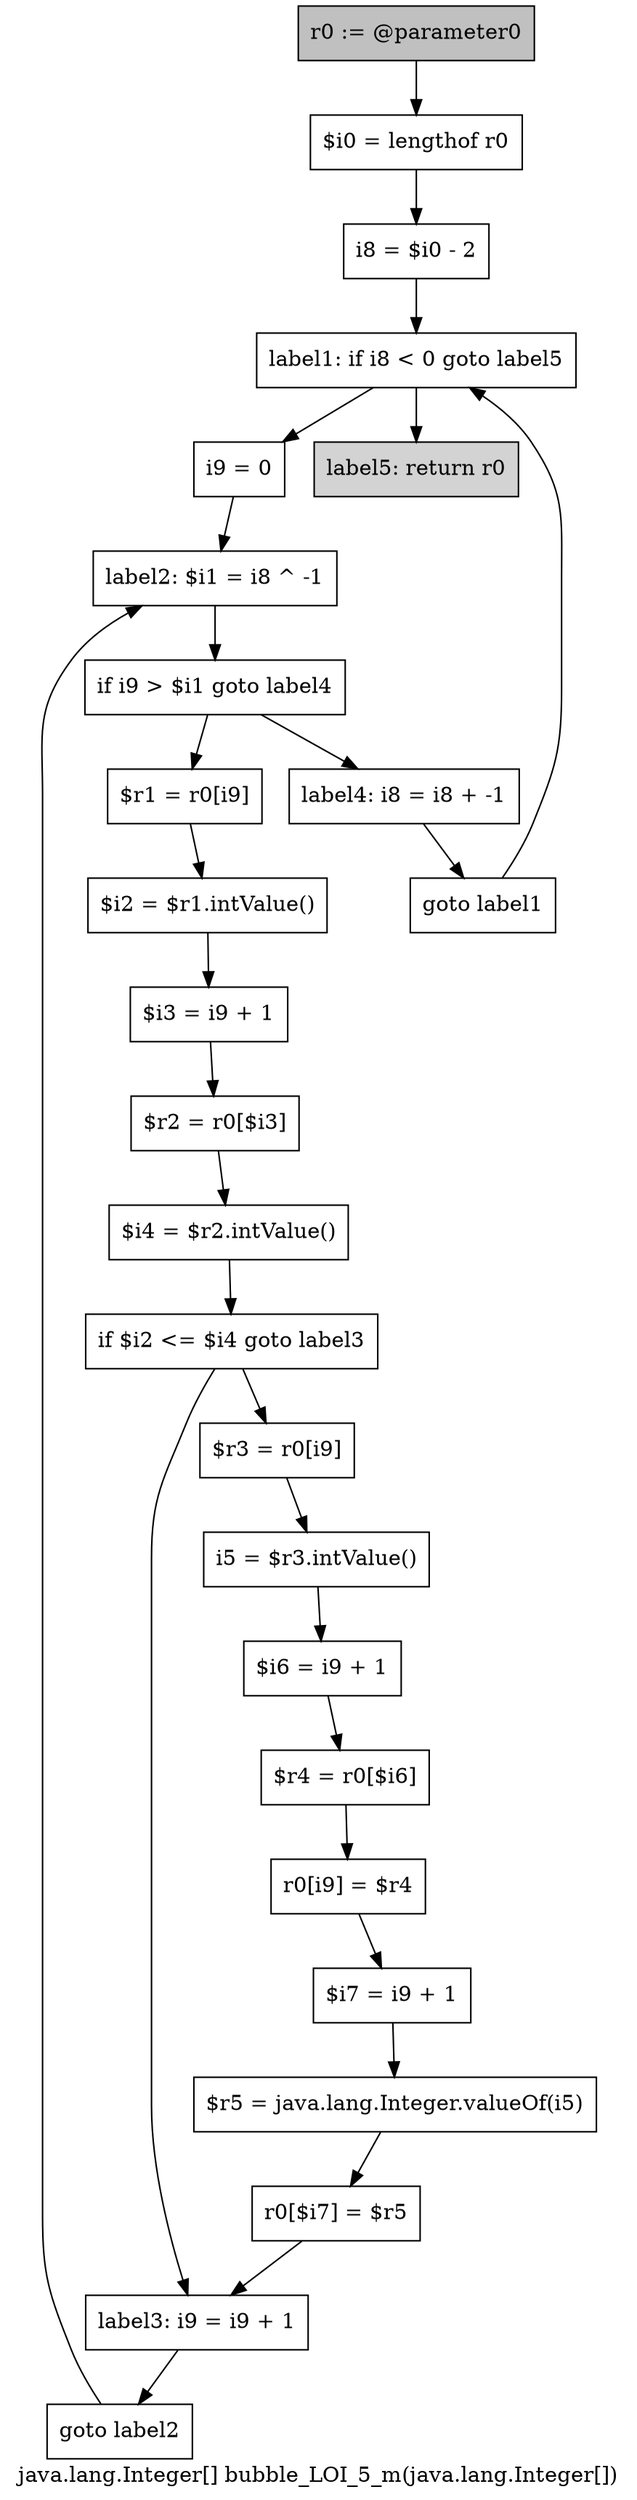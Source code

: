 digraph "java.lang.Integer[] bubble_LOI_5_m(java.lang.Integer[])" {
    label="java.lang.Integer[] bubble_LOI_5_m(java.lang.Integer[])";
    node [shape=box];
    "0" [style=filled,fillcolor=gray,label="r0 := @parameter0",];
    "1" [label="$i0 = lengthof r0",];
    "0"->"1";
    "2" [label="i8 = $i0 - 2",];
    "1"->"2";
    "3" [label="label1: if i8 < 0 goto label5",];
    "2"->"3";
    "4" [label="i9 = 0",];
    "3"->"4";
    "25" [style=filled,fillcolor=lightgray,label="label5: return r0",];
    "3"->"25";
    "5" [label="label2: $i1 = i8 ^ -1",];
    "4"->"5";
    "6" [label="if i9 > $i1 goto label4",];
    "5"->"6";
    "7" [label="$r1 = r0[i9]",];
    "6"->"7";
    "23" [label="label4: i8 = i8 + -1",];
    "6"->"23";
    "8" [label="$i2 = $r1.intValue()",];
    "7"->"8";
    "9" [label="$i3 = i9 + 1",];
    "8"->"9";
    "10" [label="$r2 = r0[$i3]",];
    "9"->"10";
    "11" [label="$i4 = $r2.intValue()",];
    "10"->"11";
    "12" [label="if $i2 <= $i4 goto label3",];
    "11"->"12";
    "13" [label="$r3 = r0[i9]",];
    "12"->"13";
    "21" [label="label3: i9 = i9 + 1",];
    "12"->"21";
    "14" [label="i5 = $r3.intValue()",];
    "13"->"14";
    "15" [label="$i6 = i9 + 1",];
    "14"->"15";
    "16" [label="$r4 = r0[$i6]",];
    "15"->"16";
    "17" [label="r0[i9] = $r4",];
    "16"->"17";
    "18" [label="$i7 = i9 + 1",];
    "17"->"18";
    "19" [label="$r5 = java.lang.Integer.valueOf(i5)",];
    "18"->"19";
    "20" [label="r0[$i7] = $r5",];
    "19"->"20";
    "20"->"21";
    "22" [label="goto label2",];
    "21"->"22";
    "22"->"5";
    "24" [label="goto label1",];
    "23"->"24";
    "24"->"3";
}
